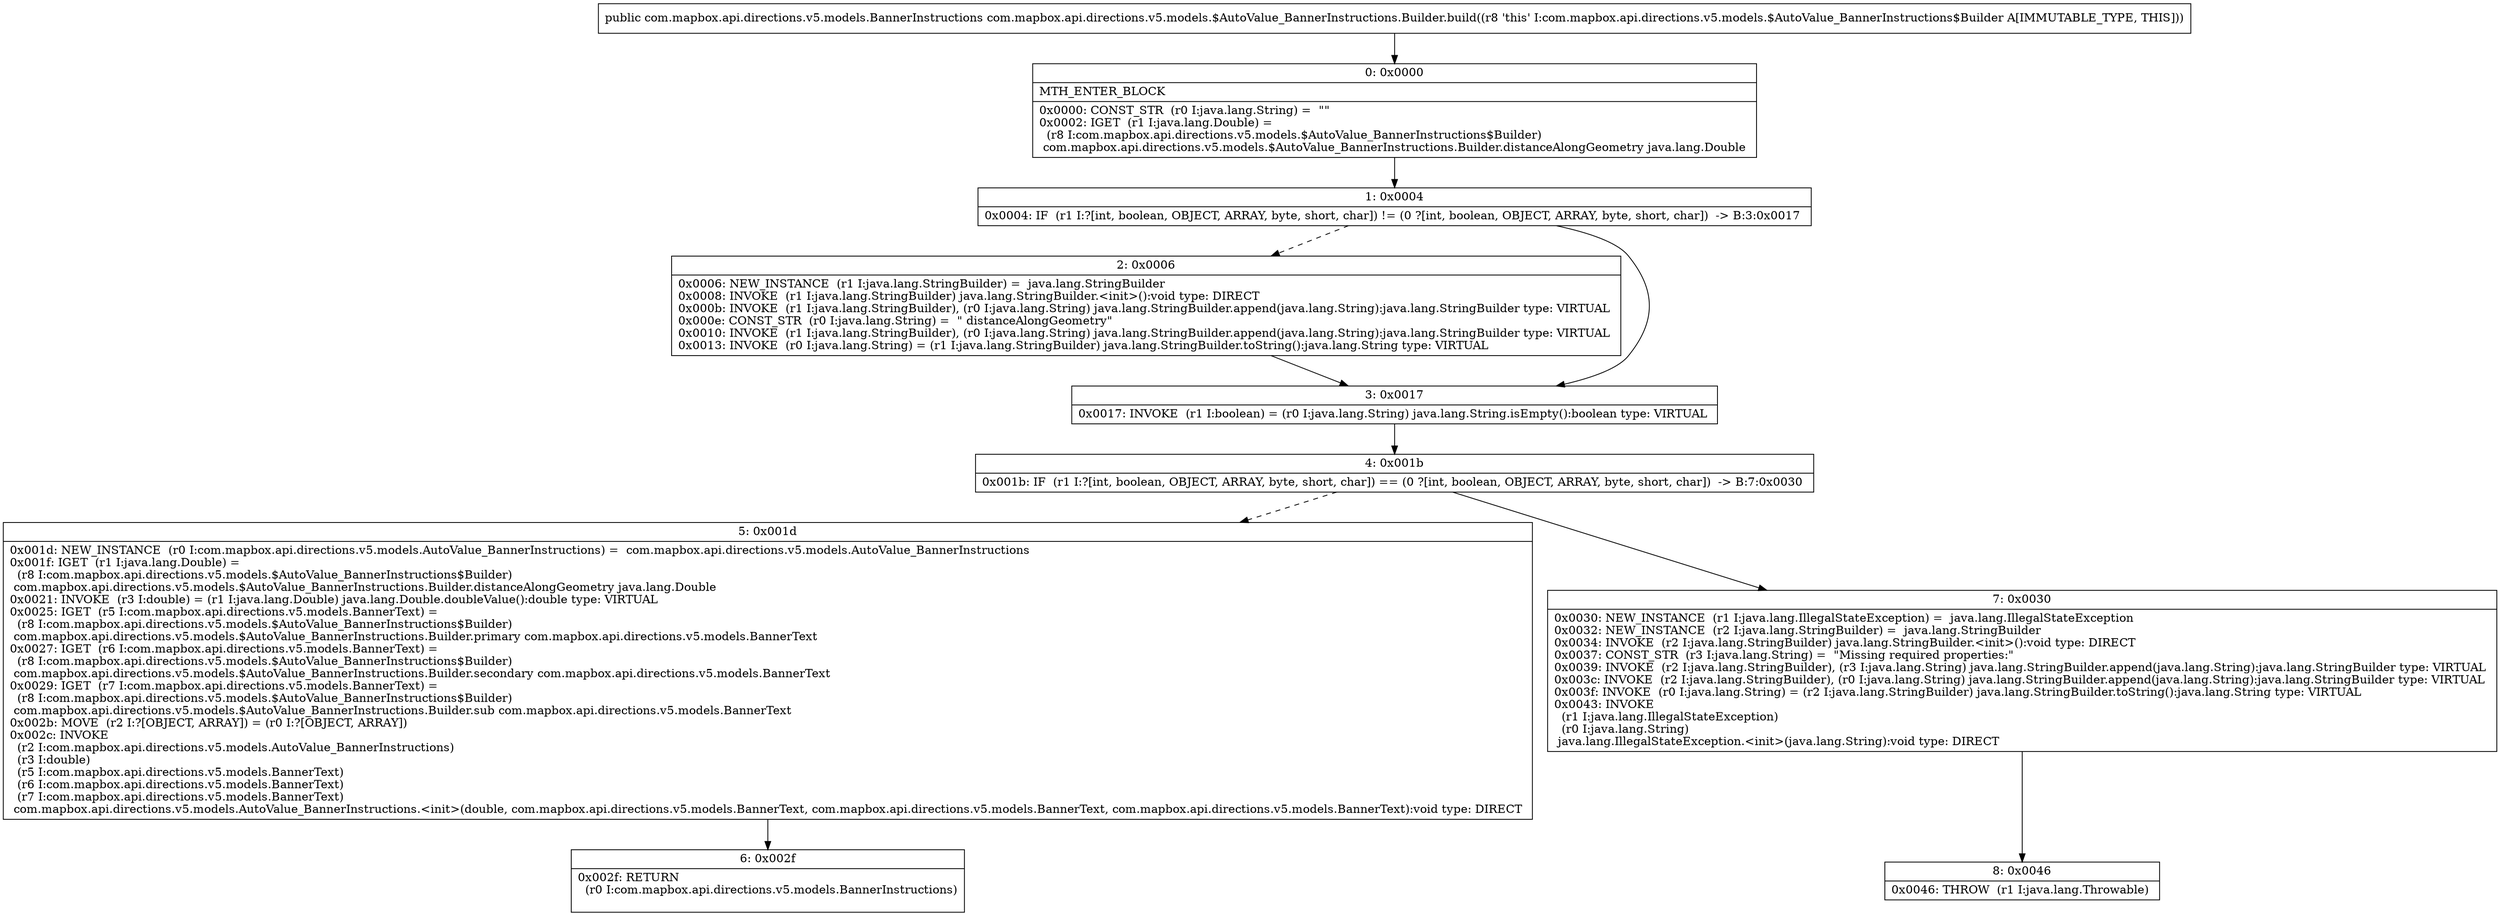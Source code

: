digraph "CFG forcom.mapbox.api.directions.v5.models.$AutoValue_BannerInstructions.Builder.build()Lcom\/mapbox\/api\/directions\/v5\/models\/BannerInstructions;" {
Node_0 [shape=record,label="{0\:\ 0x0000|MTH_ENTER_BLOCK\l|0x0000: CONST_STR  (r0 I:java.lang.String) =  \"\" \l0x0002: IGET  (r1 I:java.lang.Double) = \l  (r8 I:com.mapbox.api.directions.v5.models.$AutoValue_BannerInstructions$Builder)\l com.mapbox.api.directions.v5.models.$AutoValue_BannerInstructions.Builder.distanceAlongGeometry java.lang.Double \l}"];
Node_1 [shape=record,label="{1\:\ 0x0004|0x0004: IF  (r1 I:?[int, boolean, OBJECT, ARRAY, byte, short, char]) != (0 ?[int, boolean, OBJECT, ARRAY, byte, short, char])  \-\> B:3:0x0017 \l}"];
Node_2 [shape=record,label="{2\:\ 0x0006|0x0006: NEW_INSTANCE  (r1 I:java.lang.StringBuilder) =  java.lang.StringBuilder \l0x0008: INVOKE  (r1 I:java.lang.StringBuilder) java.lang.StringBuilder.\<init\>():void type: DIRECT \l0x000b: INVOKE  (r1 I:java.lang.StringBuilder), (r0 I:java.lang.String) java.lang.StringBuilder.append(java.lang.String):java.lang.StringBuilder type: VIRTUAL \l0x000e: CONST_STR  (r0 I:java.lang.String) =  \" distanceAlongGeometry\" \l0x0010: INVOKE  (r1 I:java.lang.StringBuilder), (r0 I:java.lang.String) java.lang.StringBuilder.append(java.lang.String):java.lang.StringBuilder type: VIRTUAL \l0x0013: INVOKE  (r0 I:java.lang.String) = (r1 I:java.lang.StringBuilder) java.lang.StringBuilder.toString():java.lang.String type: VIRTUAL \l}"];
Node_3 [shape=record,label="{3\:\ 0x0017|0x0017: INVOKE  (r1 I:boolean) = (r0 I:java.lang.String) java.lang.String.isEmpty():boolean type: VIRTUAL \l}"];
Node_4 [shape=record,label="{4\:\ 0x001b|0x001b: IF  (r1 I:?[int, boolean, OBJECT, ARRAY, byte, short, char]) == (0 ?[int, boolean, OBJECT, ARRAY, byte, short, char])  \-\> B:7:0x0030 \l}"];
Node_5 [shape=record,label="{5\:\ 0x001d|0x001d: NEW_INSTANCE  (r0 I:com.mapbox.api.directions.v5.models.AutoValue_BannerInstructions) =  com.mapbox.api.directions.v5.models.AutoValue_BannerInstructions \l0x001f: IGET  (r1 I:java.lang.Double) = \l  (r8 I:com.mapbox.api.directions.v5.models.$AutoValue_BannerInstructions$Builder)\l com.mapbox.api.directions.v5.models.$AutoValue_BannerInstructions.Builder.distanceAlongGeometry java.lang.Double \l0x0021: INVOKE  (r3 I:double) = (r1 I:java.lang.Double) java.lang.Double.doubleValue():double type: VIRTUAL \l0x0025: IGET  (r5 I:com.mapbox.api.directions.v5.models.BannerText) = \l  (r8 I:com.mapbox.api.directions.v5.models.$AutoValue_BannerInstructions$Builder)\l com.mapbox.api.directions.v5.models.$AutoValue_BannerInstructions.Builder.primary com.mapbox.api.directions.v5.models.BannerText \l0x0027: IGET  (r6 I:com.mapbox.api.directions.v5.models.BannerText) = \l  (r8 I:com.mapbox.api.directions.v5.models.$AutoValue_BannerInstructions$Builder)\l com.mapbox.api.directions.v5.models.$AutoValue_BannerInstructions.Builder.secondary com.mapbox.api.directions.v5.models.BannerText \l0x0029: IGET  (r7 I:com.mapbox.api.directions.v5.models.BannerText) = \l  (r8 I:com.mapbox.api.directions.v5.models.$AutoValue_BannerInstructions$Builder)\l com.mapbox.api.directions.v5.models.$AutoValue_BannerInstructions.Builder.sub com.mapbox.api.directions.v5.models.BannerText \l0x002b: MOVE  (r2 I:?[OBJECT, ARRAY]) = (r0 I:?[OBJECT, ARRAY]) \l0x002c: INVOKE  \l  (r2 I:com.mapbox.api.directions.v5.models.AutoValue_BannerInstructions)\l  (r3 I:double)\l  (r5 I:com.mapbox.api.directions.v5.models.BannerText)\l  (r6 I:com.mapbox.api.directions.v5.models.BannerText)\l  (r7 I:com.mapbox.api.directions.v5.models.BannerText)\l com.mapbox.api.directions.v5.models.AutoValue_BannerInstructions.\<init\>(double, com.mapbox.api.directions.v5.models.BannerText, com.mapbox.api.directions.v5.models.BannerText, com.mapbox.api.directions.v5.models.BannerText):void type: DIRECT \l}"];
Node_6 [shape=record,label="{6\:\ 0x002f|0x002f: RETURN  \l  (r0 I:com.mapbox.api.directions.v5.models.BannerInstructions)\l \l}"];
Node_7 [shape=record,label="{7\:\ 0x0030|0x0030: NEW_INSTANCE  (r1 I:java.lang.IllegalStateException) =  java.lang.IllegalStateException \l0x0032: NEW_INSTANCE  (r2 I:java.lang.StringBuilder) =  java.lang.StringBuilder \l0x0034: INVOKE  (r2 I:java.lang.StringBuilder) java.lang.StringBuilder.\<init\>():void type: DIRECT \l0x0037: CONST_STR  (r3 I:java.lang.String) =  \"Missing required properties:\" \l0x0039: INVOKE  (r2 I:java.lang.StringBuilder), (r3 I:java.lang.String) java.lang.StringBuilder.append(java.lang.String):java.lang.StringBuilder type: VIRTUAL \l0x003c: INVOKE  (r2 I:java.lang.StringBuilder), (r0 I:java.lang.String) java.lang.StringBuilder.append(java.lang.String):java.lang.StringBuilder type: VIRTUAL \l0x003f: INVOKE  (r0 I:java.lang.String) = (r2 I:java.lang.StringBuilder) java.lang.StringBuilder.toString():java.lang.String type: VIRTUAL \l0x0043: INVOKE  \l  (r1 I:java.lang.IllegalStateException)\l  (r0 I:java.lang.String)\l java.lang.IllegalStateException.\<init\>(java.lang.String):void type: DIRECT \l}"];
Node_8 [shape=record,label="{8\:\ 0x0046|0x0046: THROW  (r1 I:java.lang.Throwable) \l}"];
MethodNode[shape=record,label="{public com.mapbox.api.directions.v5.models.BannerInstructions com.mapbox.api.directions.v5.models.$AutoValue_BannerInstructions.Builder.build((r8 'this' I:com.mapbox.api.directions.v5.models.$AutoValue_BannerInstructions$Builder A[IMMUTABLE_TYPE, THIS])) }"];
MethodNode -> Node_0;
Node_0 -> Node_1;
Node_1 -> Node_2[style=dashed];
Node_1 -> Node_3;
Node_2 -> Node_3;
Node_3 -> Node_4;
Node_4 -> Node_5[style=dashed];
Node_4 -> Node_7;
Node_5 -> Node_6;
Node_7 -> Node_8;
}

